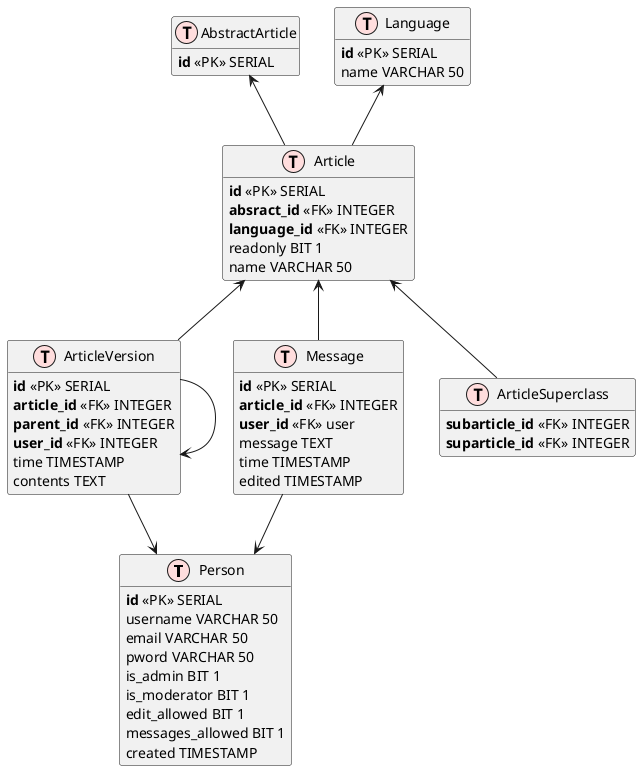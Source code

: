@startuml
!define Table(name) class name as "name" << (T,#FFDDDD) >>
!define primary_key(x) <b>x</b> <<PK>>
!define foreign_key(x) <b>x</b> <<FK>>
!define unique(x) <color:green>x</color>
!define not_null(x) <u>x</u>

hide methods
hide stereotypes



Table(Person){
    primary_key(id) SERIAL
    username VARCHAR 50
    email VARCHAR 50
    pword VARCHAR 50
    is_admin BIT 1
    is_moderator BIT 1
    edit_allowed BIT 1
    messages_allowed BIT 1
    created TIMESTAMP
}


Table(Article) {
    primary_key(id) SERIAL
    foreign_key(absract_id) INTEGER
    foreign_key(language_id) INTEGER
    readonly BIT 1
    name VARCHAR 50
}

Table(ArticleVersion){
    primary_key(id) SERIAL
    foreign_key(article_id) INTEGER
    foreign_key(parent_id) INTEGER
    foreign_key(user_id) INTEGER
    time TIMESTAMP
    contents TEXT
}


Table(Message){
    primary_key(id) SERIAL
    foreign_key(article_id) INTEGER
    foreign_key(user_id) user
    message TEXT
    time TIMESTAMP
    edited TIMESTAMP
}

Table(ArticleSuperclass){
    foreign_key(subarticle_id) INTEGER
    foreign_key(suparticle_id) INTEGER
}

Table(AbstractArticle) {
    primary_key(id) SERIAL
}

Table(Language) {
    primary_key(id) SERIAL
    name VARCHAR 50
}


Language <-- Article
AbstractArticle <-- Article
Article <-- ArticleVersion 
Article <-- Message
Message --> Person
ArticleVersion --> Person
ArticleVersion --> ArticleVersion

Article <-- ArticleSuperclass

@enduml